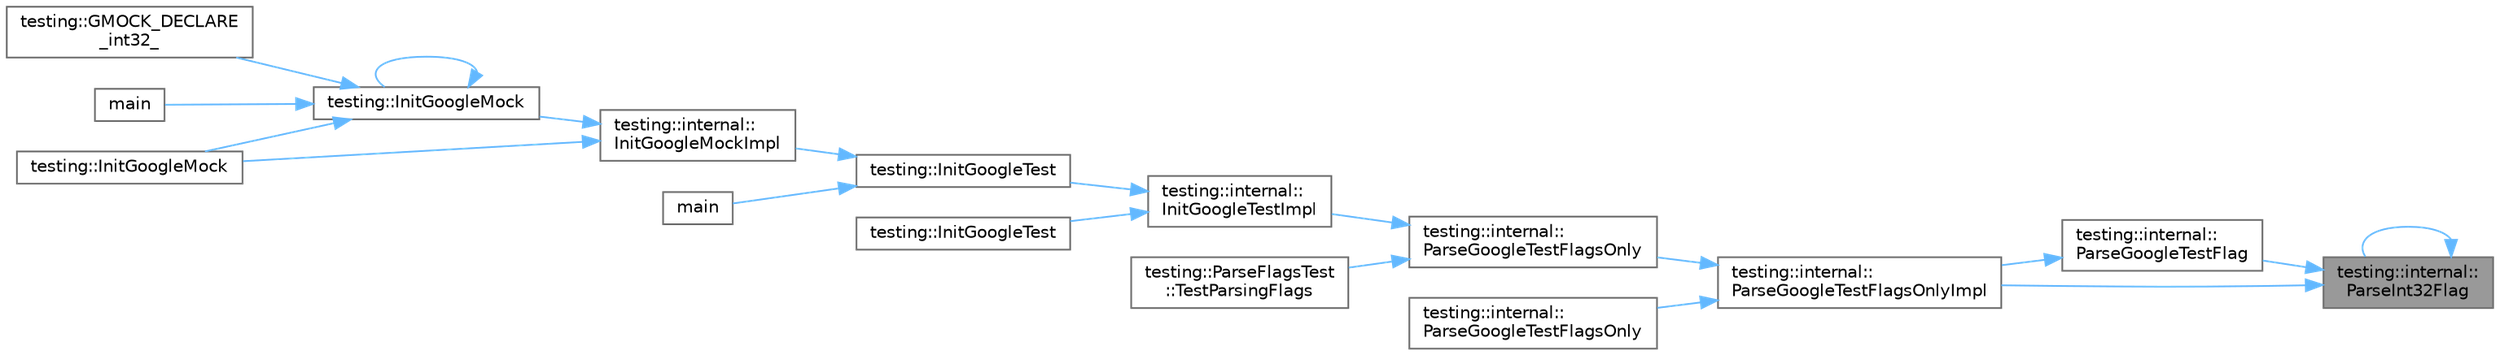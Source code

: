 digraph "testing::internal::ParseInt32Flag"
{
 // LATEX_PDF_SIZE
  bgcolor="transparent";
  edge [fontname=Helvetica,fontsize=10,labelfontname=Helvetica,labelfontsize=10];
  node [fontname=Helvetica,fontsize=10,shape=box,height=0.2,width=0.4];
  rankdir="RL";
  Node1 [id="Node000001",label="testing::internal::\lParseInt32Flag",height=0.2,width=0.4,color="gray40", fillcolor="grey60", style="filled", fontcolor="black",tooltip=" "];
  Node1 -> Node2 [id="edge1_Node000001_Node000002",dir="back",color="steelblue1",style="solid",tooltip=" "];
  Node2 [id="Node000002",label="testing::internal::\lParseGoogleTestFlag",height=0.2,width=0.4,color="grey40", fillcolor="white", style="filled",URL="$namespacetesting_1_1internal.html#a2f8556fdd6cfeb81e799a8ae2fcc3566",tooltip=" "];
  Node2 -> Node3 [id="edge2_Node000002_Node000003",dir="back",color="steelblue1",style="solid",tooltip=" "];
  Node3 [id="Node000003",label="testing::internal::\lParseGoogleTestFlagsOnlyImpl",height=0.2,width=0.4,color="grey40", fillcolor="white", style="filled",URL="$namespacetesting_1_1internal.html#ae4c46ce8c3d016848fff52cc5133f2ac",tooltip=" "];
  Node3 -> Node4 [id="edge3_Node000003_Node000004",dir="back",color="steelblue1",style="solid",tooltip=" "];
  Node4 [id="Node000004",label="testing::internal::\lParseGoogleTestFlagsOnly",height=0.2,width=0.4,color="grey40", fillcolor="white", style="filled",URL="$namespacetesting_1_1internal.html#a472880afbcc592a41e3d623e2dec8412",tooltip=" "];
  Node4 -> Node5 [id="edge4_Node000004_Node000005",dir="back",color="steelblue1",style="solid",tooltip=" "];
  Node5 [id="Node000005",label="testing::internal::\lInitGoogleTestImpl",height=0.2,width=0.4,color="grey40", fillcolor="white", style="filled",URL="$namespacetesting_1_1internal.html#ac3c6fa93391768aa91c6238b31aaeeb5",tooltip=" "];
  Node5 -> Node6 [id="edge5_Node000005_Node000006",dir="back",color="steelblue1",style="solid",tooltip=" "];
  Node6 [id="Node000006",label="testing::InitGoogleTest",height=0.2,width=0.4,color="grey40", fillcolor="white", style="filled",URL="$namespacetesting.html#afd726ae08c9bd16dc52f78c822d9946b",tooltip=" "];
  Node6 -> Node7 [id="edge6_Node000006_Node000007",dir="back",color="steelblue1",style="solid",tooltip=" "];
  Node7 [id="Node000007",label="testing::internal::\lInitGoogleMockImpl",height=0.2,width=0.4,color="grey40", fillcolor="white", style="filled",URL="$namespacetesting_1_1internal.html#a3823844199df88af9493026031cf7744",tooltip=" "];
  Node7 -> Node8 [id="edge7_Node000007_Node000008",dir="back",color="steelblue1",style="solid",tooltip=" "];
  Node8 [id="Node000008",label="testing::InitGoogleMock",height=0.2,width=0.4,color="grey40", fillcolor="white", style="filled",URL="$namespacetesting.html#a32b1c6db9ba5133ccabfa67616b3c041",tooltip=" "];
  Node8 -> Node9 [id="edge8_Node000008_Node000009",dir="back",color="steelblue1",style="solid",tooltip=" "];
  Node9 [id="Node000009",label="testing::GMOCK_DECLARE\l_int32_",height=0.2,width=0.4,color="grey40", fillcolor="white", style="filled",URL="$namespacetesting.html#a8db48e64b7ad3536f6ccf28ce39f9111",tooltip=" "];
  Node8 -> Node8 [id="edge9_Node000008_Node000008",dir="back",color="steelblue1",style="solid",tooltip=" "];
  Node8 -> Node10 [id="edge10_Node000008_Node000010",dir="back",color="steelblue1",style="solid",tooltip=" "];
  Node10 [id="Node000010",label="testing::InitGoogleMock",height=0.2,width=0.4,color="grey40", fillcolor="white", style="filled",URL="$namespacetesting.html#a20fb86152763dddef67bc1dd8b090800",tooltip=" "];
  Node8 -> Node11 [id="edge11_Node000008_Node000011",dir="back",color="steelblue1",style="solid",tooltip=" "];
  Node11 [id="Node000011",label="main",height=0.2,width=0.4,color="grey40", fillcolor="white", style="filled",URL="$gmock__main_8cc.html#a7f83bdc516d2cb86e20235d94ddf055a",tooltip=" "];
  Node7 -> Node10 [id="edge12_Node000007_Node000010",dir="back",color="steelblue1",style="solid",tooltip=" "];
  Node6 -> Node12 [id="edge13_Node000006_Node000012",dir="back",color="steelblue1",style="solid",tooltip=" "];
  Node12 [id="Node000012",label="main",height=0.2,width=0.4,color="grey40", fillcolor="white", style="filled",URL="$perftest_8cpp.html#a3c04138a5bfe5d72780bb7e82a18e627",tooltip=" "];
  Node5 -> Node13 [id="edge14_Node000005_Node000013",dir="back",color="steelblue1",style="solid",tooltip=" "];
  Node13 [id="Node000013",label="testing::InitGoogleTest",height=0.2,width=0.4,color="grey40", fillcolor="white", style="filled",URL="$namespacetesting.html#ae5a88709a4a7529e30c83242156556b3",tooltip=" "];
  Node4 -> Node14 [id="edge15_Node000004_Node000014",dir="back",color="steelblue1",style="solid",tooltip=" "];
  Node14 [id="Node000014",label="testing::ParseFlagsTest\l::TestParsingFlags",height=0.2,width=0.4,color="grey40", fillcolor="white", style="filled",URL="$classtesting_1_1_parse_flags_test.html#ad769e5f5a71939c3a9ad853b415fa9d2",tooltip=" "];
  Node3 -> Node15 [id="edge16_Node000003_Node000015",dir="back",color="steelblue1",style="solid",tooltip=" "];
  Node15 [id="Node000015",label="testing::internal::\lParseGoogleTestFlagsOnly",height=0.2,width=0.4,color="grey40", fillcolor="white", style="filled",URL="$namespacetesting_1_1internal.html#aa3c81a67914856448d0778990d9d9cab",tooltip=" "];
  Node1 -> Node3 [id="edge17_Node000001_Node000003",dir="back",color="steelblue1",style="solid",tooltip=" "];
  Node1 -> Node1 [id="edge18_Node000001_Node000001",dir="back",color="steelblue1",style="solid",tooltip=" "];
}
